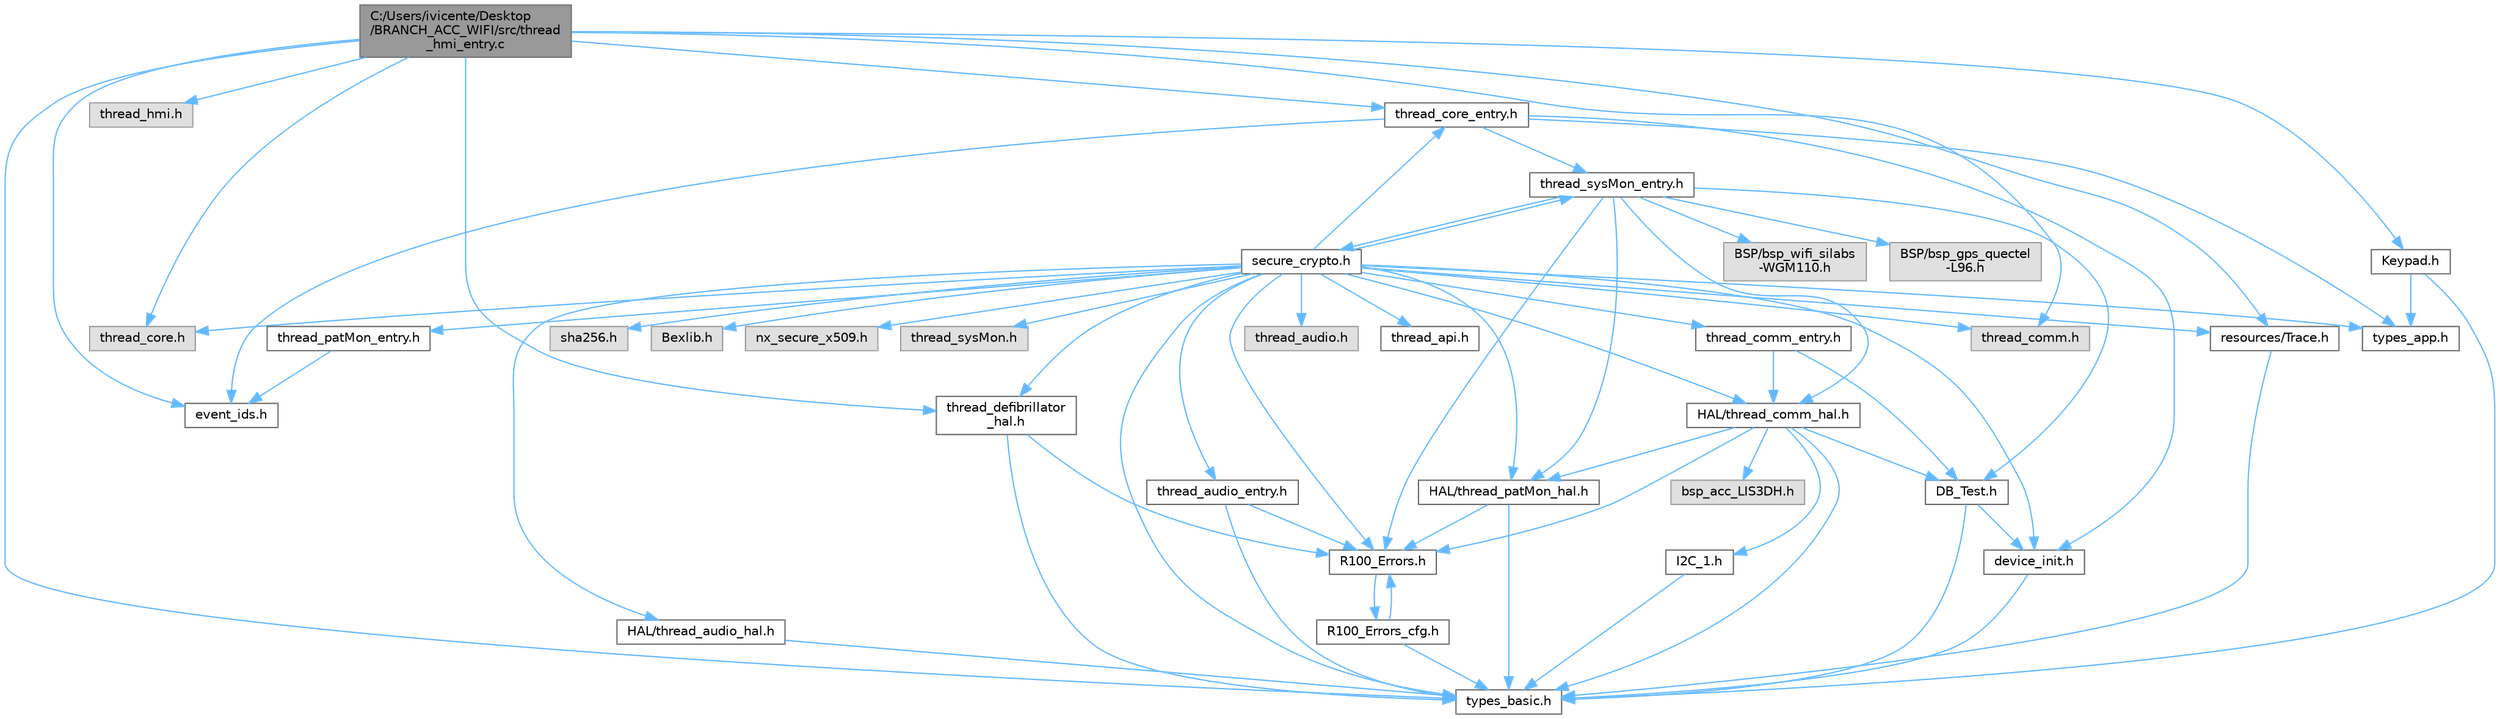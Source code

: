 digraph "C:/Users/ivicente/Desktop/BRANCH_ACC_WIFI/src/thread_hmi_entry.c"
{
 // LATEX_PDF_SIZE
  bgcolor="transparent";
  edge [fontname=Helvetica,fontsize=10,labelfontname=Helvetica,labelfontsize=10];
  node [fontname=Helvetica,fontsize=10,shape=box,height=0.2,width=0.4];
  Node1 [id="Node000001",label="C:/Users/ivicente/Desktop\l/BRANCH_ACC_WIFI/src/thread\l_hmi_entry.c",height=0.2,width=0.4,color="gray40", fillcolor="grey60", style="filled", fontcolor="black",tooltip=" "];
  Node1 -> Node2 [id="edge69_Node000001_Node000002",color="steelblue1",style="solid",tooltip=" "];
  Node2 [id="Node000002",label="thread_defibrillator\l_hal.h",height=0.2,width=0.4,color="grey40", fillcolor="white", style="filled",URL="$a00203.html",tooltip="Header with functions related to the defibrillator BSP service."];
  Node2 -> Node3 [id="edge70_Node000002_Node000003",color="steelblue1",style="solid",tooltip=" "];
  Node3 [id="Node000003",label="types_basic.h",height=0.2,width=0.4,color="grey40", fillcolor="white", style="filled",URL="$a00137.html",tooltip="Basic Types' definition."];
  Node2 -> Node4 [id="edge71_Node000002_Node000004",color="steelblue1",style="solid",tooltip=" "];
  Node4 [id="Node000004",label="R100_Errors.h",height=0.2,width=0.4,color="grey40", fillcolor="white", style="filled",URL="$a00038.html",tooltip=" "];
  Node4 -> Node5 [id="edge72_Node000004_Node000005",color="steelblue1",style="solid",tooltip=" "];
  Node5 [id="Node000005",label="R100_Errors_cfg.h",height=0.2,width=0.4,color="grey40", fillcolor="white", style="filled",URL="$a00044.html",tooltip=" "];
  Node5 -> Node4 [id="edge73_Node000005_Node000004",color="steelblue1",style="solid",tooltip=" "];
  Node5 -> Node3 [id="edge74_Node000005_Node000003",color="steelblue1",style="solid",tooltip=" "];
  Node1 -> Node6 [id="edge75_Node000001_Node000006",color="steelblue1",style="solid",tooltip=" "];
  Node6 [id="Node000006",label="thread_hmi.h",height=0.2,width=0.4,color="grey60", fillcolor="#E0E0E0", style="filled",tooltip=" "];
  Node1 -> Node7 [id="edge76_Node000001_Node000007",color="steelblue1",style="solid",tooltip=" "];
  Node7 [id="Node000007",label="thread_core.h",height=0.2,width=0.4,color="grey60", fillcolor="#E0E0E0", style="filled",tooltip=" "];
  Node1 -> Node8 [id="edge77_Node000001_Node000008",color="steelblue1",style="solid",tooltip=" "];
  Node8 [id="Node000008",label="thread_core_entry.h",height=0.2,width=0.4,color="grey40", fillcolor="white", style="filled",URL="$a00089.html",tooltip="Header with functions related to the core service."];
  Node8 -> Node9 [id="edge78_Node000008_Node000009",color="steelblue1",style="solid",tooltip=" "];
  Node9 [id="Node000009",label="device_init.h",height=0.2,width=0.4,color="grey40", fillcolor="white", style="filled",URL="$a00017.html",tooltip=" "];
  Node9 -> Node3 [id="edge79_Node000009_Node000003",color="steelblue1",style="solid",tooltip=" "];
  Node8 -> Node10 [id="edge80_Node000008_Node000010",color="steelblue1",style="solid",tooltip=" "];
  Node10 [id="Node000010",label="types_app.h",height=0.2,width=0.4,color="grey40", fillcolor="white", style="filled",URL="$a00134.html",tooltip="Common Types' definition."];
  Node8 -> Node11 [id="edge81_Node000008_Node000011",color="steelblue1",style="solid",tooltip=" "];
  Node11 [id="Node000011",label="event_ids.h",height=0.2,width=0.4,color="grey40", fillcolor="white", style="filled",URL="$a00020.html",tooltip="Event identifiers header file."];
  Node8 -> Node12 [id="edge82_Node000008_Node000012",color="steelblue1",style="solid",tooltip=" "];
  Node12 [id="Node000012",label="thread_sysMon_entry.h",height=0.2,width=0.4,color="grey40", fillcolor="white", style="filled",URL="$a00131.html",tooltip="Header with functions related to the system monitor service."];
  Node12 -> Node4 [id="edge83_Node000012_Node000004",color="steelblue1",style="solid",tooltip=" "];
  Node12 -> Node13 [id="edge84_Node000012_Node000013",color="steelblue1",style="solid",tooltip=" "];
  Node13 [id="Node000013",label="HAL/thread_patMon_hal.h",height=0.2,width=0.4,color="grey40", fillcolor="white", style="filled",URL="$a00221.html",tooltip="Header with functions related to the patMon BSP service."];
  Node13 -> Node3 [id="edge85_Node000013_Node000003",color="steelblue1",style="solid",tooltip=" "];
  Node13 -> Node4 [id="edge86_Node000013_Node000004",color="steelblue1",style="solid",tooltip=" "];
  Node12 -> Node14 [id="edge87_Node000012_Node000014",color="steelblue1",style="solid",tooltip=" "];
  Node14 [id="Node000014",label="HAL/thread_comm_hal.h",height=0.2,width=0.4,color="grey40", fillcolor="white", style="filled",URL="$a00191.html",tooltip="Header with functions related to the HAL Comm."];
  Node14 -> Node4 [id="edge88_Node000014_Node000004",color="steelblue1",style="solid",tooltip=" "];
  Node14 -> Node3 [id="edge89_Node000014_Node000003",color="steelblue1",style="solid",tooltip=" "];
  Node14 -> Node13 [id="edge90_Node000014_Node000013",color="steelblue1",style="solid",tooltip=" "];
  Node14 -> Node15 [id="edge91_Node000014_Node000015",color="steelblue1",style="solid",tooltip=" "];
  Node15 [id="Node000015",label="DB_Test.h",height=0.2,width=0.4,color="grey40", fillcolor="white", style="filled",URL="$a00011.html",tooltip="Test File header file."];
  Node15 -> Node9 [id="edge92_Node000015_Node000009",color="steelblue1",style="solid",tooltip=" "];
  Node15 -> Node3 [id="edge93_Node000015_Node000003",color="steelblue1",style="solid",tooltip=" "];
  Node14 -> Node16 [id="edge94_Node000014_Node000016",color="steelblue1",style="solid",tooltip=" "];
  Node16 [id="Node000016",label="I2C_1.h",height=0.2,width=0.4,color="grey40", fillcolor="white", style="filled",URL="$a00161.html",tooltip="Header with functions related to the I2C-1."];
  Node16 -> Node3 [id="edge95_Node000016_Node000003",color="steelblue1",style="solid",tooltip=" "];
  Node14 -> Node17 [id="edge96_Node000014_Node000017",color="steelblue1",style="solid",tooltip=" "];
  Node17 [id="Node000017",label="bsp_acc_LIS3DH.h",height=0.2,width=0.4,color="grey60", fillcolor="#E0E0E0", style="filled",tooltip=" "];
  Node12 -> Node15 [id="edge97_Node000012_Node000015",color="steelblue1",style="solid",tooltip=" "];
  Node12 -> Node18 [id="edge98_Node000012_Node000018",color="steelblue1",style="solid",tooltip=" "];
  Node18 [id="Node000018",label="secure_crypto.h",height=0.2,width=0.4,color="grey40", fillcolor="white", style="filled",URL="$a00050.html",tooltip="NetX secure for check certificates."];
  Node18 -> Node19 [id="edge99_Node000018_Node000019",color="steelblue1",style="solid",tooltip=" "];
  Node19 [id="Node000019",label="nx_secure_x509.h",height=0.2,width=0.4,color="grey60", fillcolor="#E0E0E0", style="filled",tooltip=" "];
  Node18 -> Node14 [id="edge100_Node000018_Node000014",color="steelblue1",style="solid",tooltip=" "];
  Node18 -> Node9 [id="edge101_Node000018_Node000009",color="steelblue1",style="solid",tooltip=" "];
  Node18 -> Node20 [id="edge102_Node000018_Node000020",color="steelblue1",style="solid",tooltip=" "];
  Node20 [id="Node000020",label="resources/Trace.h",height=0.2,width=0.4,color="grey40", fillcolor="white", style="filled",URL="$a00251.html",tooltip=" "];
  Node20 -> Node3 [id="edge103_Node000020_Node000003",color="steelblue1",style="solid",tooltip=" "];
  Node18 -> Node4 [id="edge104_Node000018_Node000004",color="steelblue1",style="solid",tooltip=" "];
  Node18 -> Node3 [id="edge105_Node000018_Node000003",color="steelblue1",style="solid",tooltip=" "];
  Node18 -> Node10 [id="edge106_Node000018_Node000010",color="steelblue1",style="solid",tooltip=" "];
  Node18 -> Node2 [id="edge107_Node000018_Node000002",color="steelblue1",style="solid",tooltip=" "];
  Node18 -> Node13 [id="edge108_Node000018_Node000013",color="steelblue1",style="solid",tooltip=" "];
  Node18 -> Node21 [id="edge109_Node000018_Node000021",color="steelblue1",style="solid",tooltip=" "];
  Node21 [id="Node000021",label="HAL/thread_audio_hal.h",height=0.2,width=0.4,color="grey40", fillcolor="white", style="filled",URL="$a00185.html",tooltip="Header with functions related to the audio BSP service."];
  Node21 -> Node3 [id="edge110_Node000021_Node000003",color="steelblue1",style="solid",tooltip=" "];
  Node18 -> Node22 [id="edge111_Node000018_Node000022",color="steelblue1",style="solid",tooltip=" "];
  Node22 [id="Node000022",label="thread_comm_entry.h",height=0.2,width=0.4,color="grey40", fillcolor="white", style="filled",URL="$a00083.html",tooltip="Header for Comm Thread entry."];
  Node22 -> Node14 [id="edge112_Node000022_Node000014",color="steelblue1",style="solid",tooltip=" "];
  Node22 -> Node15 [id="edge113_Node000022_Node000015",color="steelblue1",style="solid",tooltip=" "];
  Node18 -> Node23 [id="edge114_Node000018_Node000023",color="steelblue1",style="solid",tooltip=" "];
  Node23 [id="Node000023",label="thread_patMon_entry.h",height=0.2,width=0.4,color="grey40", fillcolor="white", style="filled",URL="$a00119.html",tooltip=" "];
  Node23 -> Node11 [id="edge115_Node000023_Node000011",color="steelblue1",style="solid",tooltip=" "];
  Node18 -> Node12 [id="edge116_Node000018_Node000012",color="steelblue1",style="solid",tooltip=" "];
  Node18 -> Node24 [id="edge117_Node000018_Node000024",color="steelblue1",style="solid",tooltip=" "];
  Node24 [id="Node000024",label="thread_sysMon.h",height=0.2,width=0.4,color="grey60", fillcolor="#E0E0E0", style="filled",tooltip=" "];
  Node18 -> Node25 [id="edge118_Node000018_Node000025",color="steelblue1",style="solid",tooltip=" "];
  Node25 [id="Node000025",label="thread_audio_entry.h",height=0.2,width=0.4,color="grey40", fillcolor="white", style="filled",URL="$a00077.html",tooltip="Header with functions related to the audio service."];
  Node25 -> Node4 [id="edge119_Node000025_Node000004",color="steelblue1",style="solid",tooltip=" "];
  Node25 -> Node3 [id="edge120_Node000025_Node000003",color="steelblue1",style="solid",tooltip=" "];
  Node18 -> Node26 [id="edge121_Node000018_Node000026",color="steelblue1",style="solid",tooltip=" "];
  Node26 [id="Node000026",label="thread_audio.h",height=0.2,width=0.4,color="grey60", fillcolor="#E0E0E0", style="filled",tooltip=" "];
  Node18 -> Node8 [id="edge122_Node000018_Node000008",color="steelblue1",style="solid",tooltip=" "];
  Node18 -> Node7 [id="edge123_Node000018_Node000007",color="steelblue1",style="solid",tooltip=" "];
  Node18 -> Node27 [id="edge124_Node000018_Node000027",color="steelblue1",style="solid",tooltip=" "];
  Node27 [id="Node000027",label="thread_comm.h",height=0.2,width=0.4,color="grey60", fillcolor="#E0E0E0", style="filled",tooltip=" "];
  Node18 -> Node28 [id="edge125_Node000018_Node000028",color="steelblue1",style="solid",tooltip=" "];
  Node28 [id="Node000028",label="thread_api.h",height=0.2,width=0.4,color="grey40", fillcolor="white", style="filled",URL="$a00071.html",tooltip="Header with functions related to thread APIs."];
  Node18 -> Node29 [id="edge126_Node000018_Node000029",color="steelblue1",style="solid",tooltip=" "];
  Node29 [id="Node000029",label="sha256.h",height=0.2,width=0.4,color="grey60", fillcolor="#E0E0E0", style="filled",tooltip=" "];
  Node18 -> Node30 [id="edge127_Node000018_Node000030",color="steelblue1",style="solid",tooltip=" "];
  Node30 [id="Node000030",label="Bexlib.h",height=0.2,width=0.4,color="grey60", fillcolor="#E0E0E0", style="filled",tooltip=" "];
  Node12 -> Node31 [id="edge128_Node000012_Node000031",color="steelblue1",style="solid",tooltip=" "];
  Node31 [id="Node000031",label="BSP/bsp_wifi_silabs\l-WGM110.h",height=0.2,width=0.4,color="grey60", fillcolor="#E0E0E0", style="filled",tooltip=" "];
  Node12 -> Node32 [id="edge129_Node000012_Node000032",color="steelblue1",style="solid",tooltip=" "];
  Node32 [id="Node000032",label="BSP/bsp_gps_quectel\l-L96.h",height=0.2,width=0.4,color="grey60", fillcolor="#E0E0E0", style="filled",tooltip=" "];
  Node1 -> Node27 [id="edge130_Node000001_Node000027",color="steelblue1",style="solid",tooltip=" "];
  Node1 -> Node20 [id="edge131_Node000001_Node000020",color="steelblue1",style="solid",tooltip=" "];
  Node1 -> Node33 [id="edge132_Node000001_Node000033",color="steelblue1",style="solid",tooltip=" "];
  Node33 [id="Node000033",label="Keypad.h",height=0.2,width=0.4,color="grey40", fillcolor="white", style="filled",URL="$a00245.html",tooltip="Header with functions related to the keyboard and LEDs manage."];
  Node33 -> Node3 [id="edge133_Node000033_Node000003",color="steelblue1",style="solid",tooltip=" "];
  Node33 -> Node10 [id="edge134_Node000033_Node000010",color="steelblue1",style="solid",tooltip=" "];
  Node1 -> Node11 [id="edge135_Node000001_Node000011",color="steelblue1",style="solid",tooltip=" "];
  Node1 -> Node3 [id="edge136_Node000001_Node000003",color="steelblue1",style="solid",tooltip=" "];
}
